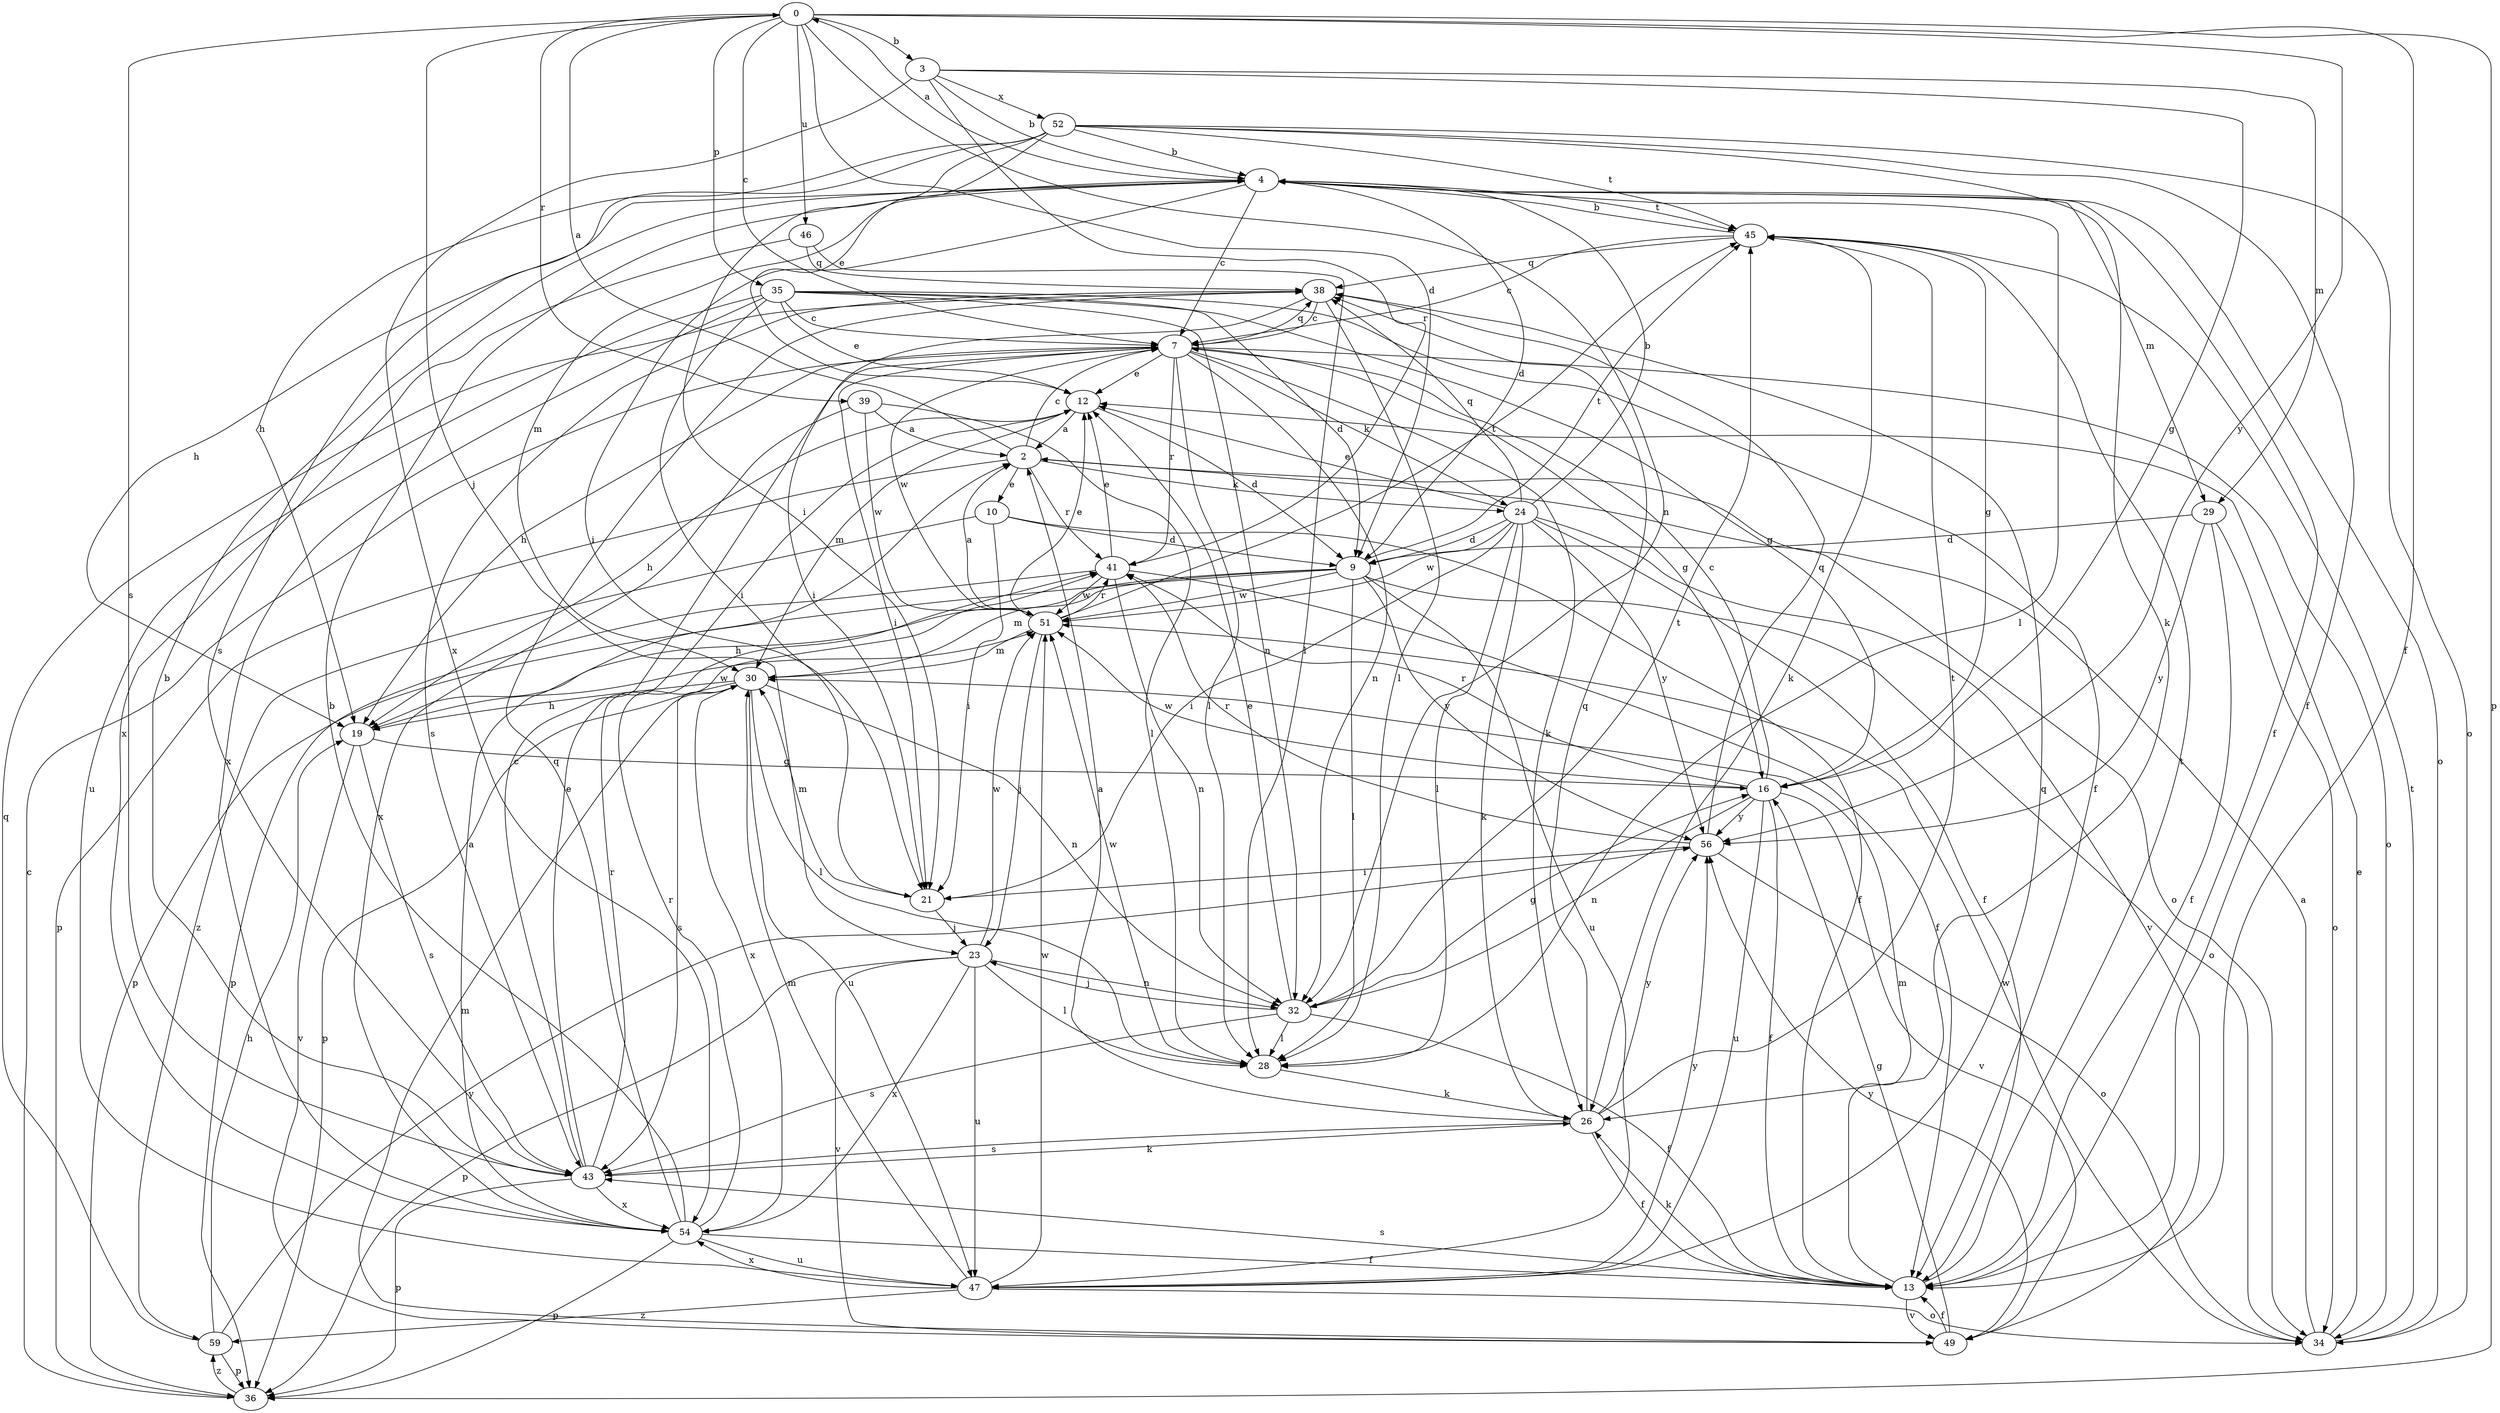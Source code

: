 strict digraph  {
0;
2;
3;
4;
7;
9;
10;
12;
13;
16;
19;
21;
23;
24;
26;
28;
29;
30;
32;
34;
35;
36;
38;
39;
41;
43;
45;
46;
47;
49;
51;
52;
54;
56;
59;
0 -> 3  [label=b];
0 -> 7  [label=c];
0 -> 9  [label=d];
0 -> 13  [label=f];
0 -> 23  [label=j];
0 -> 32  [label=n];
0 -> 35  [label=p];
0 -> 36  [label=p];
0 -> 39  [label=r];
0 -> 43  [label=s];
0 -> 46  [label=u];
0 -> 56  [label=y];
2 -> 0  [label=a];
2 -> 7  [label=c];
2 -> 10  [label=e];
2 -> 24  [label=k];
2 -> 34  [label=o];
2 -> 36  [label=p];
2 -> 41  [label=r];
3 -> 4  [label=b];
3 -> 16  [label=g];
3 -> 29  [label=m];
3 -> 41  [label=r];
3 -> 52  [label=x];
3 -> 54  [label=x];
4 -> 0  [label=a];
4 -> 7  [label=c];
4 -> 9  [label=d];
4 -> 13  [label=f];
4 -> 19  [label=h];
4 -> 21  [label=i];
4 -> 28  [label=l];
4 -> 29  [label=m];
4 -> 30  [label=m];
4 -> 34  [label=o];
4 -> 45  [label=t];
7 -> 12  [label=e];
7 -> 16  [label=g];
7 -> 19  [label=h];
7 -> 21  [label=i];
7 -> 24  [label=k];
7 -> 26  [label=k];
7 -> 28  [label=l];
7 -> 32  [label=n];
7 -> 34  [label=o];
7 -> 38  [label=q];
7 -> 41  [label=r];
7 -> 51  [label=w];
9 -> 19  [label=h];
9 -> 28  [label=l];
9 -> 30  [label=m];
9 -> 34  [label=o];
9 -> 36  [label=p];
9 -> 45  [label=t];
9 -> 47  [label=u];
9 -> 51  [label=w];
9 -> 56  [label=y];
10 -> 9  [label=d];
10 -> 13  [label=f];
10 -> 21  [label=i];
10 -> 59  [label=z];
12 -> 2  [label=a];
12 -> 9  [label=d];
12 -> 19  [label=h];
12 -> 30  [label=m];
13 -> 26  [label=k];
13 -> 30  [label=m];
13 -> 43  [label=s];
13 -> 45  [label=t];
13 -> 49  [label=v];
16 -> 7  [label=c];
16 -> 13  [label=f];
16 -> 32  [label=n];
16 -> 41  [label=r];
16 -> 47  [label=u];
16 -> 49  [label=v];
16 -> 51  [label=w];
16 -> 56  [label=y];
19 -> 16  [label=g];
19 -> 43  [label=s];
19 -> 49  [label=v];
19 -> 51  [label=w];
21 -> 23  [label=j];
21 -> 30  [label=m];
23 -> 28  [label=l];
23 -> 32  [label=n];
23 -> 36  [label=p];
23 -> 47  [label=u];
23 -> 49  [label=v];
23 -> 51  [label=w];
23 -> 54  [label=x];
24 -> 4  [label=b];
24 -> 9  [label=d];
24 -> 12  [label=e];
24 -> 13  [label=f];
24 -> 21  [label=i];
24 -> 26  [label=k];
24 -> 28  [label=l];
24 -> 38  [label=q];
24 -> 49  [label=v];
24 -> 51  [label=w];
24 -> 56  [label=y];
26 -> 2  [label=a];
26 -> 13  [label=f];
26 -> 38  [label=q];
26 -> 43  [label=s];
26 -> 45  [label=t];
26 -> 56  [label=y];
28 -> 26  [label=k];
28 -> 51  [label=w];
29 -> 9  [label=d];
29 -> 13  [label=f];
29 -> 34  [label=o];
29 -> 56  [label=y];
30 -> 19  [label=h];
30 -> 28  [label=l];
30 -> 32  [label=n];
30 -> 36  [label=p];
30 -> 43  [label=s];
30 -> 47  [label=u];
30 -> 54  [label=x];
32 -> 12  [label=e];
32 -> 13  [label=f];
32 -> 16  [label=g];
32 -> 23  [label=j];
32 -> 28  [label=l];
32 -> 43  [label=s];
32 -> 45  [label=t];
34 -> 2  [label=a];
34 -> 12  [label=e];
34 -> 45  [label=t];
34 -> 51  [label=w];
35 -> 7  [label=c];
35 -> 9  [label=d];
35 -> 12  [label=e];
35 -> 13  [label=f];
35 -> 16  [label=g];
35 -> 21  [label=i];
35 -> 32  [label=n];
35 -> 47  [label=u];
35 -> 54  [label=x];
36 -> 7  [label=c];
36 -> 59  [label=z];
38 -> 7  [label=c];
38 -> 21  [label=i];
38 -> 28  [label=l];
38 -> 43  [label=s];
39 -> 2  [label=a];
39 -> 28  [label=l];
39 -> 51  [label=w];
39 -> 54  [label=x];
41 -> 12  [label=e];
41 -> 13  [label=f];
41 -> 32  [label=n];
41 -> 36  [label=p];
41 -> 51  [label=w];
43 -> 4  [label=b];
43 -> 7  [label=c];
43 -> 12  [label=e];
43 -> 26  [label=k];
43 -> 36  [label=p];
43 -> 41  [label=r];
43 -> 54  [label=x];
45 -> 4  [label=b];
45 -> 7  [label=c];
45 -> 16  [label=g];
45 -> 26  [label=k];
45 -> 38  [label=q];
46 -> 28  [label=l];
46 -> 38  [label=q];
46 -> 54  [label=x];
47 -> 30  [label=m];
47 -> 34  [label=o];
47 -> 38  [label=q];
47 -> 51  [label=w];
47 -> 54  [label=x];
47 -> 56  [label=y];
47 -> 59  [label=z];
49 -> 13  [label=f];
49 -> 16  [label=g];
49 -> 30  [label=m];
49 -> 56  [label=y];
51 -> 2  [label=a];
51 -> 12  [label=e];
51 -> 23  [label=j];
51 -> 30  [label=m];
51 -> 41  [label=r];
51 -> 45  [label=t];
52 -> 4  [label=b];
52 -> 12  [label=e];
52 -> 13  [label=f];
52 -> 19  [label=h];
52 -> 21  [label=i];
52 -> 26  [label=k];
52 -> 34  [label=o];
52 -> 43  [label=s];
52 -> 45  [label=t];
54 -> 2  [label=a];
54 -> 4  [label=b];
54 -> 13  [label=f];
54 -> 36  [label=p];
54 -> 38  [label=q];
54 -> 41  [label=r];
54 -> 47  [label=u];
56 -> 21  [label=i];
56 -> 34  [label=o];
56 -> 38  [label=q];
56 -> 41  [label=r];
59 -> 19  [label=h];
59 -> 36  [label=p];
59 -> 38  [label=q];
59 -> 56  [label=y];
}
